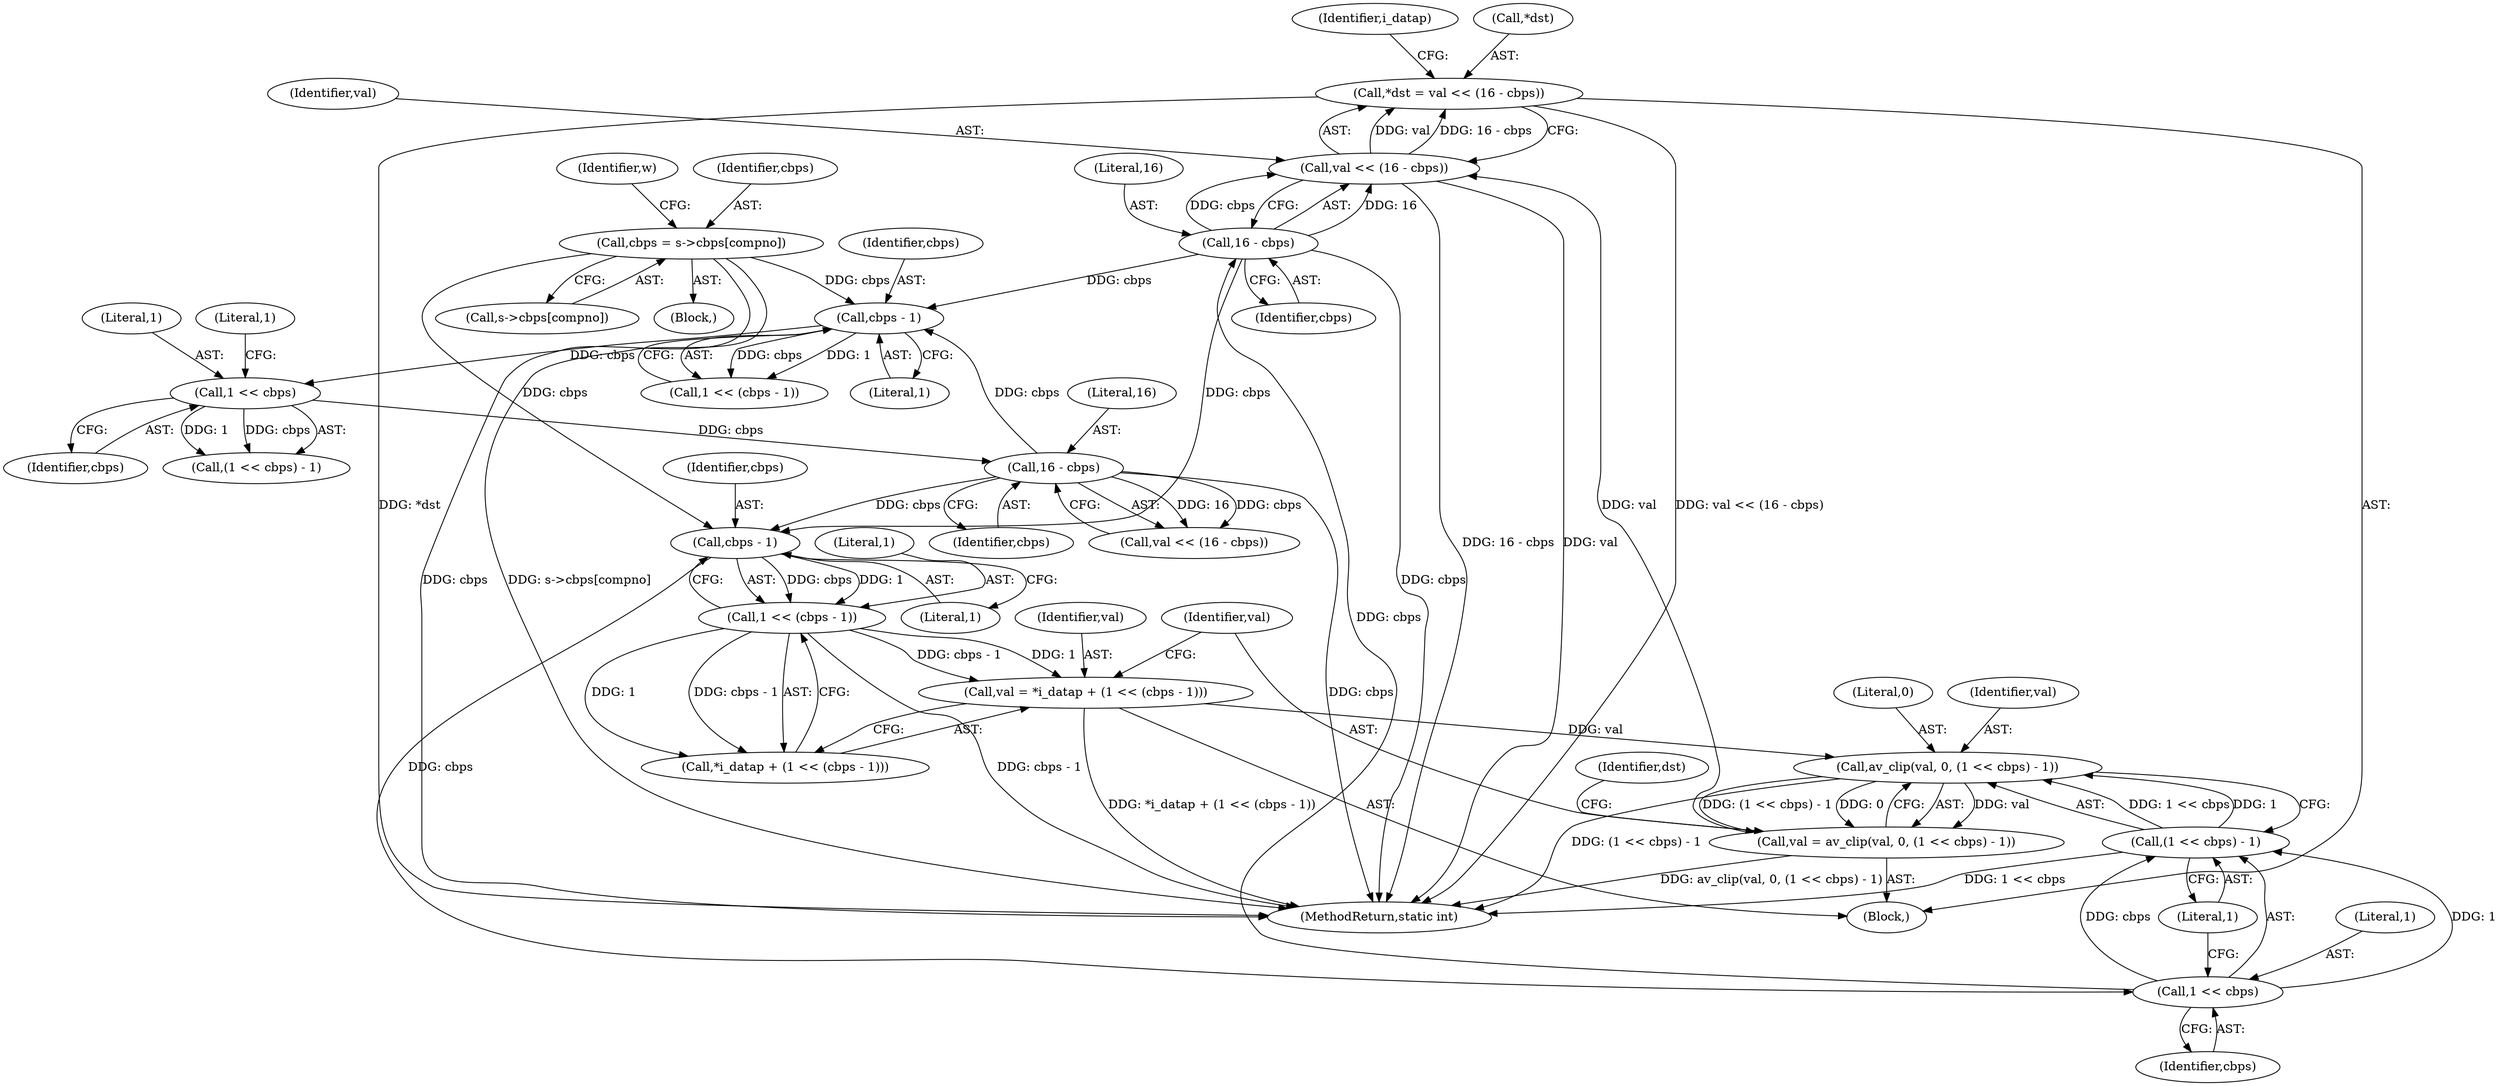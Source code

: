 digraph "0_FFmpeg_fe448cd28d674c3eff3072552eae366d0b659ce9@pointer" {
"1001066" [label="(Call,*dst = val << (16 - cbps))"];
"1001069" [label="(Call,val << (16 - cbps))"];
"1001056" [label="(Call,val = av_clip(val, 0, (1 << cbps) - 1))"];
"1001058" [label="(Call,av_clip(val, 0, (1 << cbps) - 1))"];
"1001046" [label="(Call,val = *i_datap + (1 << (cbps - 1)))"];
"1001051" [label="(Call,1 << (cbps - 1))"];
"1001053" [label="(Call,cbps - 1)"];
"1000815" [label="(Call,cbps = s->cbps[compno])"];
"1001071" [label="(Call,16 - cbps)"];
"1001062" [label="(Call,1 << cbps)"];
"1001023" [label="(Call,16 - cbps)"];
"1001014" [label="(Call,1 << cbps)"];
"1001005" [label="(Call,cbps - 1)"];
"1001061" [label="(Call,(1 << cbps) - 1)"];
"1000784" [label="(Block,)"];
"1001013" [label="(Call,(1 << cbps) - 1)"];
"1001061" [label="(Call,(1 << cbps) - 1)"];
"1001069" [label="(Call,val << (16 - cbps))"];
"1001014" [label="(Call,1 << cbps)"];
"1001062" [label="(Call,1 << cbps)"];
"1001057" [label="(Identifier,val)"];
"1001006" [label="(Identifier,cbps)"];
"1001055" [label="(Literal,1)"];
"1001071" [label="(Call,16 - cbps)"];
"1001048" [label="(Call,*i_datap + (1 << (cbps - 1)))"];
"1001052" [label="(Literal,1)"];
"1001024" [label="(Literal,16)"];
"1001073" [label="(Identifier,cbps)"];
"1001053" [label="(Call,cbps - 1)"];
"1001007" [label="(Literal,1)"];
"1001075" [label="(Identifier,i_datap)"];
"1000817" [label="(Call,s->cbps[compno])"];
"1001072" [label="(Literal,16)"];
"1001056" [label="(Call,val = av_clip(val, 0, (1 << cbps) - 1))"];
"1001066" [label="(Call,*dst = val << (16 - cbps))"];
"1001021" [label="(Call,val << (16 - cbps))"];
"1001090" [label="(MethodReturn,static int)"];
"1001065" [label="(Literal,1)"];
"1001015" [label="(Literal,1)"];
"1000816" [label="(Identifier,cbps)"];
"1001068" [label="(Identifier,dst)"];
"1001060" [label="(Literal,0)"];
"1001044" [label="(Block,)"];
"1001051" [label="(Call,1 << (cbps - 1))"];
"1001067" [label="(Call,*dst)"];
"1001047" [label="(Identifier,val)"];
"1001017" [label="(Literal,1)"];
"1000815" [label="(Call,cbps = s->cbps[compno])"];
"1001064" [label="(Identifier,cbps)"];
"1001058" [label="(Call,av_clip(val, 0, (1 << cbps) - 1))"];
"1001046" [label="(Call,val = *i_datap + (1 << (cbps - 1)))"];
"1001023" [label="(Call,16 - cbps)"];
"1001025" [label="(Identifier,cbps)"];
"1001016" [label="(Identifier,cbps)"];
"1001059" [label="(Identifier,val)"];
"1001005" [label="(Call,cbps - 1)"];
"1001054" [label="(Identifier,cbps)"];
"1000824" [label="(Identifier,w)"];
"1001003" [label="(Call,1 << (cbps - 1))"];
"1001070" [label="(Identifier,val)"];
"1001063" [label="(Literal,1)"];
"1001066" -> "1001044"  [label="AST: "];
"1001066" -> "1001069"  [label="CFG: "];
"1001067" -> "1001066"  [label="AST: "];
"1001069" -> "1001066"  [label="AST: "];
"1001075" -> "1001066"  [label="CFG: "];
"1001066" -> "1001090"  [label="DDG: val << (16 - cbps)"];
"1001066" -> "1001090"  [label="DDG: *dst"];
"1001069" -> "1001066"  [label="DDG: val"];
"1001069" -> "1001066"  [label="DDG: 16 - cbps"];
"1001069" -> "1001071"  [label="CFG: "];
"1001070" -> "1001069"  [label="AST: "];
"1001071" -> "1001069"  [label="AST: "];
"1001069" -> "1001090"  [label="DDG: val"];
"1001069" -> "1001090"  [label="DDG: 16 - cbps"];
"1001056" -> "1001069"  [label="DDG: val"];
"1001071" -> "1001069"  [label="DDG: 16"];
"1001071" -> "1001069"  [label="DDG: cbps"];
"1001056" -> "1001044"  [label="AST: "];
"1001056" -> "1001058"  [label="CFG: "];
"1001057" -> "1001056"  [label="AST: "];
"1001058" -> "1001056"  [label="AST: "];
"1001068" -> "1001056"  [label="CFG: "];
"1001056" -> "1001090"  [label="DDG: av_clip(val, 0, (1 << cbps) - 1)"];
"1001058" -> "1001056"  [label="DDG: val"];
"1001058" -> "1001056"  [label="DDG: 0"];
"1001058" -> "1001056"  [label="DDG: (1 << cbps) - 1"];
"1001058" -> "1001061"  [label="CFG: "];
"1001059" -> "1001058"  [label="AST: "];
"1001060" -> "1001058"  [label="AST: "];
"1001061" -> "1001058"  [label="AST: "];
"1001058" -> "1001090"  [label="DDG: (1 << cbps) - 1"];
"1001046" -> "1001058"  [label="DDG: val"];
"1001061" -> "1001058"  [label="DDG: 1 << cbps"];
"1001061" -> "1001058"  [label="DDG: 1"];
"1001046" -> "1001044"  [label="AST: "];
"1001046" -> "1001048"  [label="CFG: "];
"1001047" -> "1001046"  [label="AST: "];
"1001048" -> "1001046"  [label="AST: "];
"1001057" -> "1001046"  [label="CFG: "];
"1001046" -> "1001090"  [label="DDG: *i_datap + (1 << (cbps - 1))"];
"1001051" -> "1001046"  [label="DDG: 1"];
"1001051" -> "1001046"  [label="DDG: cbps - 1"];
"1001051" -> "1001048"  [label="AST: "];
"1001051" -> "1001053"  [label="CFG: "];
"1001052" -> "1001051"  [label="AST: "];
"1001053" -> "1001051"  [label="AST: "];
"1001048" -> "1001051"  [label="CFG: "];
"1001051" -> "1001090"  [label="DDG: cbps - 1"];
"1001051" -> "1001048"  [label="DDG: 1"];
"1001051" -> "1001048"  [label="DDG: cbps - 1"];
"1001053" -> "1001051"  [label="DDG: cbps"];
"1001053" -> "1001051"  [label="DDG: 1"];
"1001053" -> "1001055"  [label="CFG: "];
"1001054" -> "1001053"  [label="AST: "];
"1001055" -> "1001053"  [label="AST: "];
"1000815" -> "1001053"  [label="DDG: cbps"];
"1001071" -> "1001053"  [label="DDG: cbps"];
"1001023" -> "1001053"  [label="DDG: cbps"];
"1001053" -> "1001062"  [label="DDG: cbps"];
"1000815" -> "1000784"  [label="AST: "];
"1000815" -> "1000817"  [label="CFG: "];
"1000816" -> "1000815"  [label="AST: "];
"1000817" -> "1000815"  [label="AST: "];
"1000824" -> "1000815"  [label="CFG: "];
"1000815" -> "1001090"  [label="DDG: cbps"];
"1000815" -> "1001090"  [label="DDG: s->cbps[compno]"];
"1000815" -> "1001005"  [label="DDG: cbps"];
"1001071" -> "1001073"  [label="CFG: "];
"1001072" -> "1001071"  [label="AST: "];
"1001073" -> "1001071"  [label="AST: "];
"1001071" -> "1001090"  [label="DDG: cbps"];
"1001071" -> "1001005"  [label="DDG: cbps"];
"1001062" -> "1001071"  [label="DDG: cbps"];
"1001062" -> "1001061"  [label="AST: "];
"1001062" -> "1001064"  [label="CFG: "];
"1001063" -> "1001062"  [label="AST: "];
"1001064" -> "1001062"  [label="AST: "];
"1001065" -> "1001062"  [label="CFG: "];
"1001062" -> "1001061"  [label="DDG: 1"];
"1001062" -> "1001061"  [label="DDG: cbps"];
"1001023" -> "1001021"  [label="AST: "];
"1001023" -> "1001025"  [label="CFG: "];
"1001024" -> "1001023"  [label="AST: "];
"1001025" -> "1001023"  [label="AST: "];
"1001021" -> "1001023"  [label="CFG: "];
"1001023" -> "1001090"  [label="DDG: cbps"];
"1001023" -> "1001005"  [label="DDG: cbps"];
"1001023" -> "1001021"  [label="DDG: 16"];
"1001023" -> "1001021"  [label="DDG: cbps"];
"1001014" -> "1001023"  [label="DDG: cbps"];
"1001014" -> "1001013"  [label="AST: "];
"1001014" -> "1001016"  [label="CFG: "];
"1001015" -> "1001014"  [label="AST: "];
"1001016" -> "1001014"  [label="AST: "];
"1001017" -> "1001014"  [label="CFG: "];
"1001014" -> "1001013"  [label="DDG: 1"];
"1001014" -> "1001013"  [label="DDG: cbps"];
"1001005" -> "1001014"  [label="DDG: cbps"];
"1001005" -> "1001003"  [label="AST: "];
"1001005" -> "1001007"  [label="CFG: "];
"1001006" -> "1001005"  [label="AST: "];
"1001007" -> "1001005"  [label="AST: "];
"1001003" -> "1001005"  [label="CFG: "];
"1001005" -> "1001003"  [label="DDG: cbps"];
"1001005" -> "1001003"  [label="DDG: 1"];
"1001061" -> "1001065"  [label="CFG: "];
"1001065" -> "1001061"  [label="AST: "];
"1001061" -> "1001090"  [label="DDG: 1 << cbps"];
}

